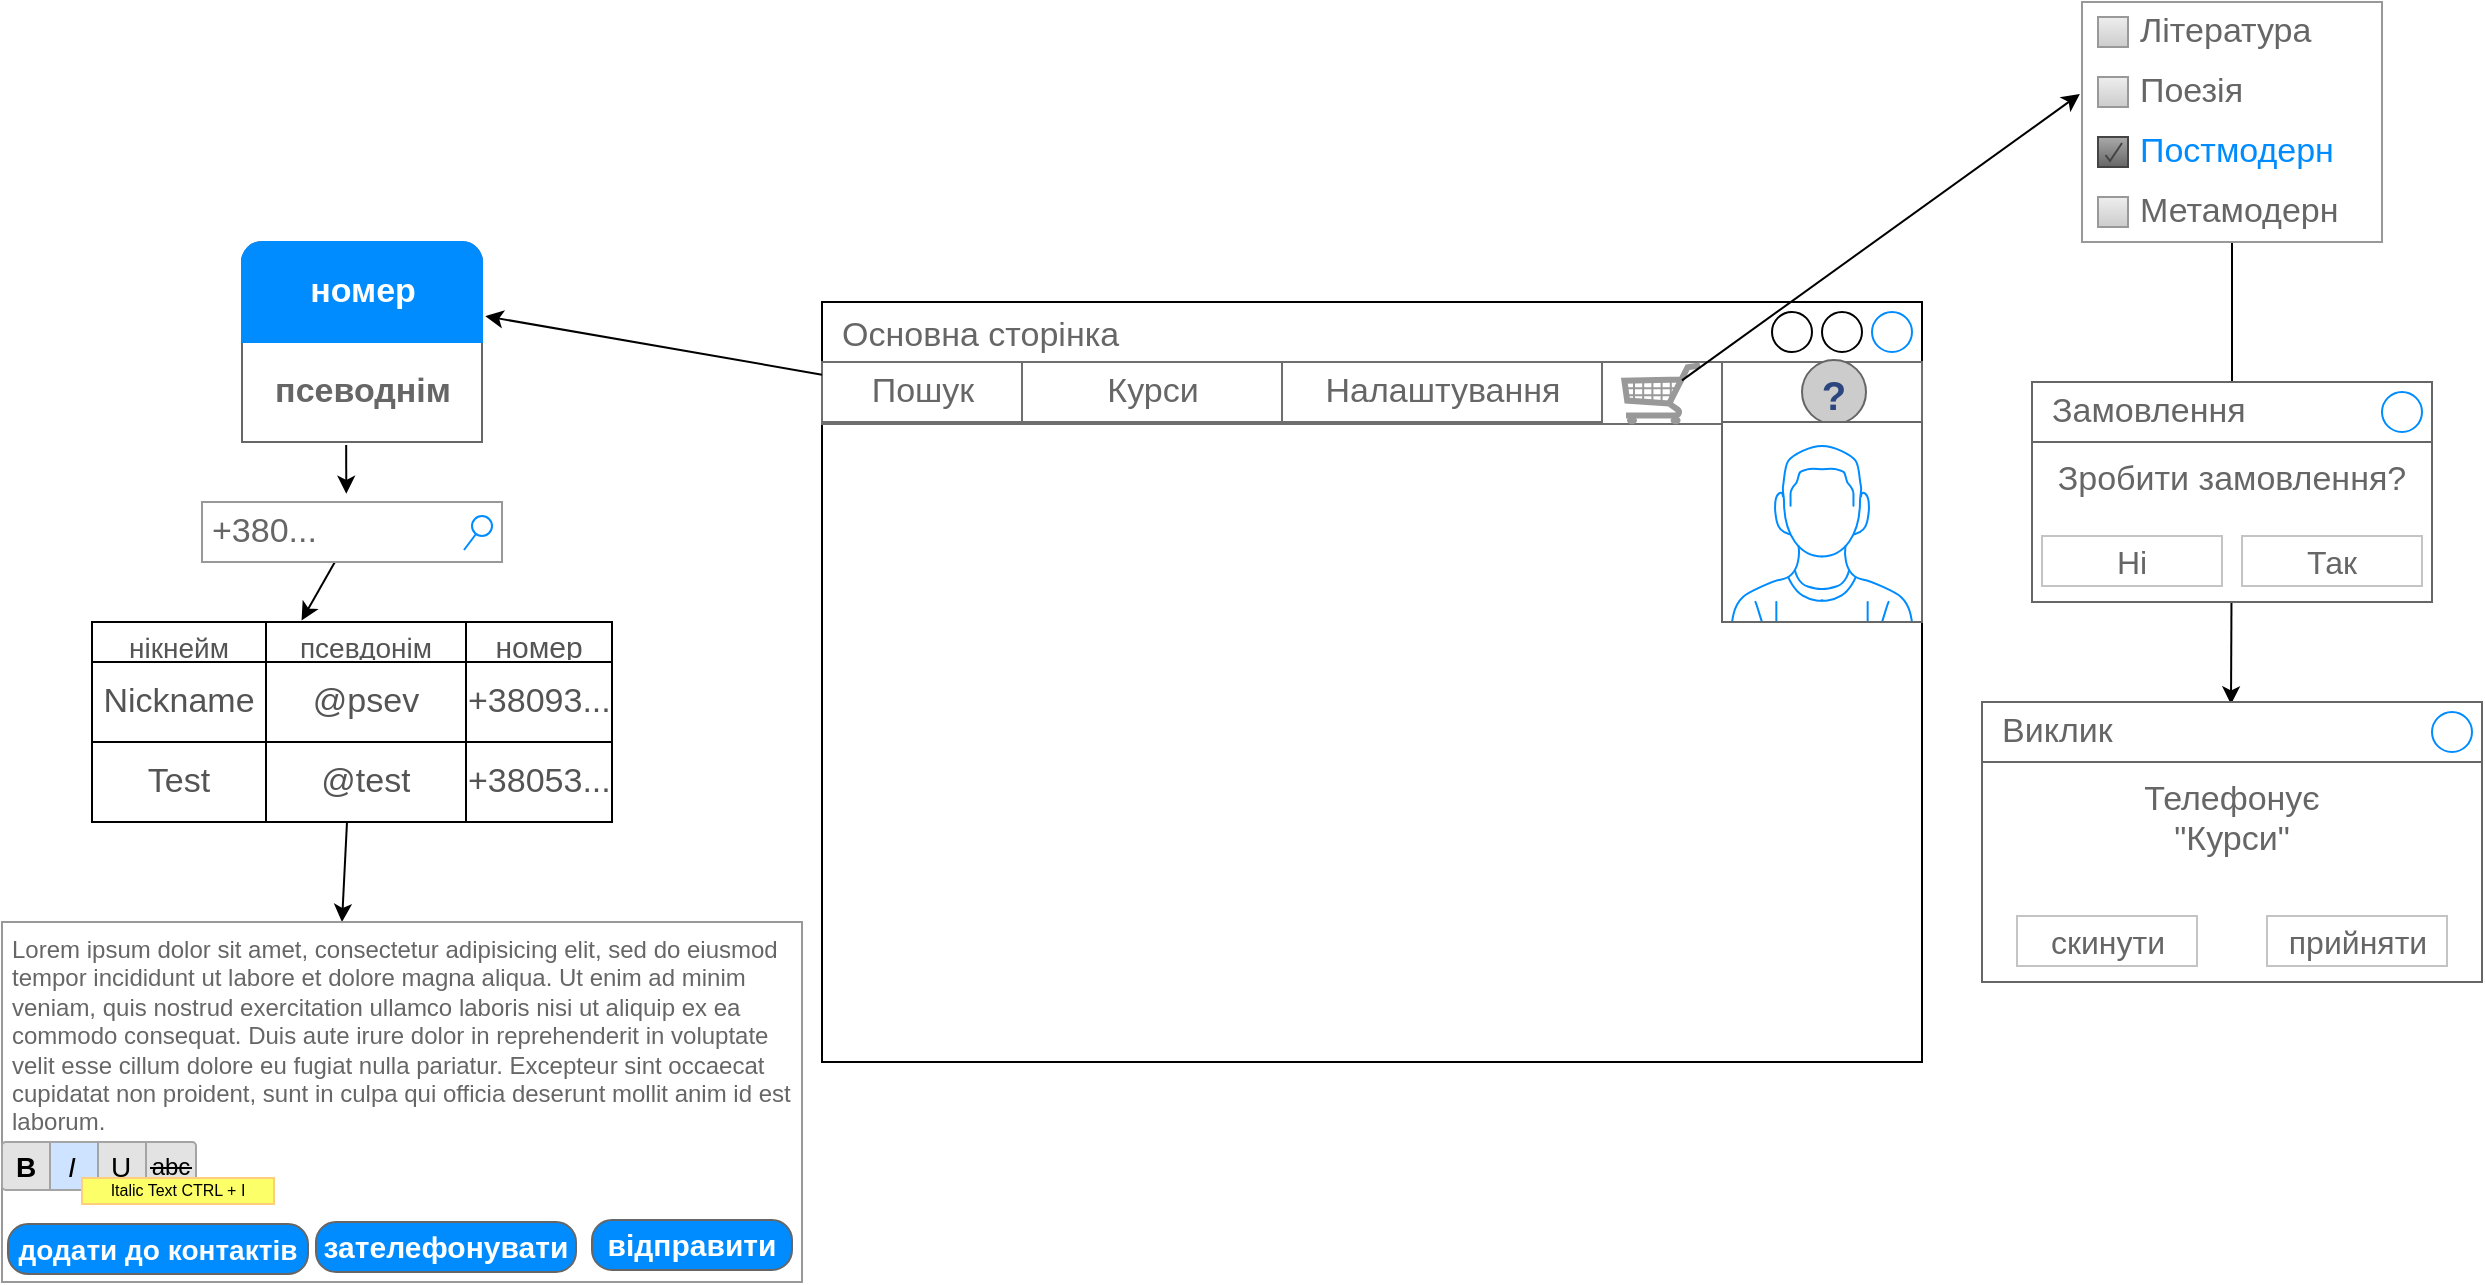 <mxfile version="20.3.7"><diagram id="UoZus2iTgnTg2b3oBapO" name="Page-1"><mxGraphModel dx="1381" dy="787" grid="1" gridSize="10" guides="1" tooltips="1" connect="1" arrows="1" fold="1" page="1" pageScale="1" pageWidth="827" pageHeight="1169" math="0" shadow="0"><root><mxCell id="0"/><mxCell id="1" parent="0"/><mxCell id="UMAp7SAGWiHzFc4RcFrU-56" value="Основна сторінка" style="strokeWidth=1;shadow=0;dashed=0;align=center;html=1;shape=mxgraph.mockup.containers.window;align=left;verticalAlign=top;spacingLeft=8;strokeColor2=#008cff;strokeColor3=#c4c4c4;fontColor=#666666;mainText=;fontSize=17;labelBackgroundColor=none;" vertex="1" parent="1"><mxGeometry x="890" y="260" width="550" height="380" as="geometry"/></mxCell><mxCell id="UMAp7SAGWiHzFc4RcFrU-57" value="" style="strokeWidth=1;shadow=0;dashed=0;align=center;html=1;shape=mxgraph.mockup.forms.rrect;rSize=0;strokeColor=#6E6E6E;" vertex="1" parent="1"><mxGeometry x="890" y="290" width="550" height="31" as="geometry"/></mxCell><mxCell id="UMAp7SAGWiHzFc4RcFrU-58" value="Пошук" style="strokeColor=inherit;fillColor=inherit;gradientColor=inherit;strokeWidth=1;shadow=0;dashed=0;align=center;html=1;shape=mxgraph.mockup.forms.rrect;rSize=0;fontSize=17;fontColor=#666666;" vertex="1" parent="UMAp7SAGWiHzFc4RcFrU-57"><mxGeometry width="100" height="30" as="geometry"/></mxCell><mxCell id="UMAp7SAGWiHzFc4RcFrU-59" value="Курси" style="strokeColor=inherit;fillColor=inherit;gradientColor=inherit;strokeWidth=1;shadow=0;dashed=0;align=center;html=1;shape=mxgraph.mockup.forms.rrect;rSize=0;fontSize=17;fontColor=#666666;" vertex="1" parent="UMAp7SAGWiHzFc4RcFrU-57"><mxGeometry x="100" width="130" height="30" as="geometry"/></mxCell><mxCell id="UMAp7SAGWiHzFc4RcFrU-60" value="Налаштування" style="strokeColor=inherit;fillColor=inherit;gradientColor=inherit;strokeWidth=1;shadow=0;dashed=0;align=center;html=1;shape=mxgraph.mockup.forms.rrect;rSize=0;fontSize=17;fontColor=#666666;" vertex="1" parent="UMAp7SAGWiHzFc4RcFrU-57"><mxGeometry x="230" width="160" height="30" as="geometry"/></mxCell><mxCell id="UMAp7SAGWiHzFc4RcFrU-61" value="" style="strokeColor=inherit;fillColor=inherit;gradientColor=inherit;strokeWidth=1;shadow=0;dashed=0;align=center;html=1;shape=mxgraph.mockup.forms.rrect;rSize=0;fontSize=17;fontColor=#666666;" vertex="1" parent="UMAp7SAGWiHzFc4RcFrU-57"><mxGeometry x="450" width="100" height="30" as="geometry"/></mxCell><mxCell id="UMAp7SAGWiHzFc4RcFrU-62" value="" style="verticalLabelPosition=bottom;shadow=0;dashed=0;align=center;html=1;verticalAlign=top;strokeWidth=1;shape=mxgraph.mockup.misc.help_icon;fontSize=15;fontColor=#666666;" vertex="1" parent="UMAp7SAGWiHzFc4RcFrU-57"><mxGeometry x="490" y="-1" width="32" height="32" as="geometry"/></mxCell><mxCell id="UMAp7SAGWiHzFc4RcFrU-63" value="" style="verticalLabelPosition=bottom;shadow=0;dashed=0;align=center;html=1;verticalAlign=top;strokeWidth=1;shape=mxgraph.mockup.misc.shoppingCart;strokeColor=#999999;fontSize=15;fontColor=#666666;" vertex="1" parent="UMAp7SAGWiHzFc4RcFrU-57"><mxGeometry x="400" y="1" width="40" height="30" as="geometry"/></mxCell><mxCell id="UMAp7SAGWiHzFc4RcFrU-64" value="" style="strokeWidth=1;shadow=0;dashed=0;align=center;html=1;shape=mxgraph.mockup.rrect;rSize=10;strokeColor=#666666;" vertex="1" parent="1"><mxGeometry x="600" y="230" width="120" height="100" as="geometry"/></mxCell><mxCell id="UMAp7SAGWiHzFc4RcFrU-65" value="псеводнім" style="strokeColor=inherit;fillColor=inherit;gradientColor=inherit;strokeWidth=1;shadow=0;dashed=0;align=center;html=1;shape=mxgraph.mockup.rrect;rSize=0;fontSize=17;fontColor=#666666;fontStyle=1;resizeWidth=1;" vertex="1" parent="UMAp7SAGWiHzFc4RcFrU-64"><mxGeometry width="120" height="50" relative="1" as="geometry"><mxPoint y="50" as="offset"/></mxGeometry></mxCell><mxCell id="UMAp7SAGWiHzFc4RcFrU-66" value="номер" style="strokeWidth=1;shadow=0;dashed=0;align=center;html=1;shape=mxgraph.mockup.topButton;rSize=10;fontSize=17;fontColor=#ffffff;fontStyle=1;fillColor=#008cff;strokeColor=#008cff;resizeWidth=1;" vertex="1" parent="UMAp7SAGWiHzFc4RcFrU-64"><mxGeometry width="120" height="50" relative="1" as="geometry"/></mxCell><mxCell id="UMAp7SAGWiHzFc4RcFrU-68" style="edgeStyle=none;rounded=0;orthogonalLoop=1;jettySize=auto;html=1;fontSize=17;fontColor=#545454;entryX=0.403;entryY=-0.038;entryDx=0;entryDy=0;entryPerimeter=0;" edge="1" parent="1" source="UMAp7SAGWiHzFc4RcFrU-69" target="UMAp7SAGWiHzFc4RcFrU-73"><mxGeometry relative="1" as="geometry"><mxPoint x="630" y="420" as="targetPoint"/></mxGeometry></mxCell><mxCell id="UMAp7SAGWiHzFc4RcFrU-69" value="+380..." style="strokeWidth=1;shadow=0;dashed=0;align=center;html=1;shape=mxgraph.mockup.forms.searchBox;strokeColor=#999999;mainText=;strokeColor2=#008cff;fontColor=#666666;fontSize=17;align=left;spacingLeft=3;" vertex="1" parent="1"><mxGeometry x="580" y="360" width="150" height="30" as="geometry"/></mxCell><mxCell id="UMAp7SAGWiHzFc4RcFrU-70" value="" style="verticalLabelPosition=bottom;shadow=0;dashed=0;align=center;html=1;verticalAlign=top;strokeWidth=1;shape=mxgraph.mockup.containers.userMale;strokeColor=#666666;strokeColor2=#008cff;" vertex="1" parent="1"><mxGeometry x="1340" y="320" width="100" height="100" as="geometry"/></mxCell><mxCell id="UMAp7SAGWiHzFc4RcFrU-71" style="edgeStyle=none;rounded=0;orthogonalLoop=1;jettySize=auto;html=1;fontSize=14;fontColor=#545454;entryX=0.425;entryY=0;entryDx=0;entryDy=0;entryPerimeter=0;" edge="1" parent="1" source="UMAp7SAGWiHzFc4RcFrU-72" target="UMAp7SAGWiHzFc4RcFrU-85"><mxGeometry relative="1" as="geometry"><mxPoint x="680" y="570" as="targetPoint"/></mxGeometry></mxCell><mxCell id="UMAp7SAGWiHzFc4RcFrU-72" value="" style="shape=table;html=1;whiteSpace=wrap;startSize=0;container=1;collapsible=0;childLayout=tableLayout;strokeColor=#000000;fontSize=14;fontColor=#545454;fillColor=default;" vertex="1" parent="1"><mxGeometry x="525" y="420" width="260" height="100" as="geometry"/></mxCell><mxCell id="UMAp7SAGWiHzFc4RcFrU-73" value="" style="shape=tableRow;horizontal=0;startSize=0;swimlaneHead=0;swimlaneBody=0;top=0;left=0;bottom=0;right=0;collapsible=0;dropTarget=0;fillColor=none;points=[[0,0.5],[1,0.5]];portConstraint=eastwest;strokeColor=#FF99CC;fontSize=17;fontColor=#545454;" vertex="1" parent="UMAp7SAGWiHzFc4RcFrU-72"><mxGeometry width="260" height="20" as="geometry"/></mxCell><mxCell id="UMAp7SAGWiHzFc4RcFrU-74" value="&lt;font style=&quot;font-size: 14px;&quot;&gt;нікнейм&lt;/font&gt;" style="shape=partialRectangle;html=1;whiteSpace=wrap;connectable=0;fillColor=none;top=0;left=0;bottom=0;right=0;overflow=hidden;strokeColor=#FF99CC;fontSize=17;fontColor=#545454;" vertex="1" parent="UMAp7SAGWiHzFc4RcFrU-73"><mxGeometry width="87" height="20" as="geometry"><mxRectangle width="87" height="20" as="alternateBounds"/></mxGeometry></mxCell><mxCell id="UMAp7SAGWiHzFc4RcFrU-75" value="&lt;font style=&quot;font-size: 14px;&quot;&gt;псевдонім&lt;/font&gt;" style="shape=partialRectangle;html=1;whiteSpace=wrap;connectable=0;fillColor=none;top=0;left=0;bottom=0;right=0;overflow=hidden;strokeColor=#FF99CC;fontSize=17;fontColor=#545454;" vertex="1" parent="UMAp7SAGWiHzFc4RcFrU-73"><mxGeometry x="87" width="100" height="20" as="geometry"><mxRectangle width="100" height="20" as="alternateBounds"/></mxGeometry></mxCell><mxCell id="UMAp7SAGWiHzFc4RcFrU-76" value="&lt;font style=&quot;font-size: 15px;&quot;&gt;номер&lt;/font&gt;" style="shape=partialRectangle;html=1;whiteSpace=wrap;connectable=0;fillColor=none;top=0;left=0;bottom=0;right=0;overflow=hidden;strokeColor=#FF99CC;fontSize=17;fontColor=#545454;" vertex="1" parent="UMAp7SAGWiHzFc4RcFrU-73"><mxGeometry x="187" width="73" height="20" as="geometry"><mxRectangle width="73" height="20" as="alternateBounds"/></mxGeometry></mxCell><mxCell id="UMAp7SAGWiHzFc4RcFrU-77" value="" style="shape=tableRow;horizontal=0;startSize=0;swimlaneHead=0;swimlaneBody=0;top=0;left=0;bottom=0;right=0;collapsible=0;dropTarget=0;fillColor=none;points=[[0,0.5],[1,0.5]];portConstraint=eastwest;strokeColor=none;fontSize=17;fontColor=#545454;" vertex="1" parent="UMAp7SAGWiHzFc4RcFrU-72"><mxGeometry y="20" width="260" height="40" as="geometry"/></mxCell><mxCell id="UMAp7SAGWiHzFc4RcFrU-78" value="Nickname" style="shape=partialRectangle;html=1;whiteSpace=wrap;connectable=0;fillColor=none;top=0;left=0;bottom=0;right=0;overflow=hidden;strokeColor=none;fontSize=17;fontColor=#545454;perimeterSpacing=15;opacity=0;" vertex="1" parent="UMAp7SAGWiHzFc4RcFrU-77"><mxGeometry width="87" height="40" as="geometry"><mxRectangle width="87" height="40" as="alternateBounds"/></mxGeometry></mxCell><mxCell id="UMAp7SAGWiHzFc4RcFrU-79" value="@psev" style="shape=partialRectangle;html=1;whiteSpace=wrap;connectable=0;fillColor=none;top=0;left=0;bottom=0;right=0;overflow=hidden;strokeColor=#FF99CC;fontSize=17;fontColor=#545454;" vertex="1" parent="UMAp7SAGWiHzFc4RcFrU-77"><mxGeometry x="87" width="100" height="40" as="geometry"><mxRectangle width="100" height="40" as="alternateBounds"/></mxGeometry></mxCell><mxCell id="UMAp7SAGWiHzFc4RcFrU-80" value="+38093..." style="shape=partialRectangle;html=1;whiteSpace=wrap;connectable=0;fillColor=none;top=0;left=0;bottom=0;right=0;overflow=hidden;strokeColor=#FF99CC;fontSize=17;fontColor=#545454;" vertex="1" parent="UMAp7SAGWiHzFc4RcFrU-77"><mxGeometry x="187" width="73" height="40" as="geometry"><mxRectangle width="73" height="40" as="alternateBounds"/></mxGeometry></mxCell><mxCell id="UMAp7SAGWiHzFc4RcFrU-81" value="" style="shape=tableRow;horizontal=0;startSize=0;swimlaneHead=0;swimlaneBody=0;top=0;left=0;bottom=0;right=0;collapsible=0;dropTarget=0;fillColor=none;points=[[0,0.5],[1,0.5]];portConstraint=eastwest;strokeColor=#FF99CC;fontSize=17;fontColor=#545454;" vertex="1" parent="UMAp7SAGWiHzFc4RcFrU-72"><mxGeometry y="60" width="260" height="40" as="geometry"/></mxCell><mxCell id="UMAp7SAGWiHzFc4RcFrU-82" value="Test" style="shape=partialRectangle;html=1;whiteSpace=wrap;connectable=0;fillColor=none;top=0;left=0;bottom=0;right=0;overflow=hidden;strokeColor=#FF99CC;fontSize=17;fontColor=#545454;" vertex="1" parent="UMAp7SAGWiHzFc4RcFrU-81"><mxGeometry width="87" height="40" as="geometry"><mxRectangle width="87" height="40" as="alternateBounds"/></mxGeometry></mxCell><mxCell id="UMAp7SAGWiHzFc4RcFrU-83" value="@test" style="shape=partialRectangle;html=1;whiteSpace=wrap;connectable=0;fillColor=none;top=0;left=0;bottom=0;right=0;overflow=hidden;strokeColor=#FF99CC;fontSize=17;fontColor=#545454;" vertex="1" parent="UMAp7SAGWiHzFc4RcFrU-81"><mxGeometry x="87" width="100" height="40" as="geometry"><mxRectangle width="100" height="40" as="alternateBounds"/></mxGeometry></mxCell><mxCell id="UMAp7SAGWiHzFc4RcFrU-84" value="+38053..." style="shape=partialRectangle;html=1;whiteSpace=wrap;connectable=0;fillColor=none;top=0;left=0;bottom=0;right=0;overflow=hidden;pointerEvents=1;strokeColor=#FF99CC;fontSize=17;fontColor=#545454;" vertex="1" parent="UMAp7SAGWiHzFc4RcFrU-81"><mxGeometry x="187" width="73" height="40" as="geometry"><mxRectangle width="73" height="40" as="alternateBounds"/></mxGeometry></mxCell><mxCell id="UMAp7SAGWiHzFc4RcFrU-85" value="Lorem ipsum dolor sit amet, consectetur adipisicing elit, sed do eiusmod tempor incididunt ut labore et dolore magna aliqua. Ut enim ad minim veniam, quis nostrud exercitation ullamco laboris nisi ut aliquip ex ea commodo consequat. Duis aute irure dolor in reprehenderit in voluptate velit esse cillum dolore eu fugiat nulla pariatur. Excepteur sint occaecat cupidatat non proident, sunt in culpa qui officia deserunt mollit anim id est laborum." style="strokeWidth=1;shadow=0;dashed=0;align=center;html=1;shape=mxgraph.mockup.forms.rrect;fillColor=#ffffff;rSize=0;fontColor=#666666;align=left;spacingLeft=3;strokeColor=#999999;verticalAlign=top;whiteSpace=wrap;" vertex="1" parent="1"><mxGeometry x="480" y="570" width="400" height="180" as="geometry"/></mxCell><mxCell id="UMAp7SAGWiHzFc4RcFrU-86" value="&lt;font style=&quot;font-size: 15px;&quot;&gt;відправити&lt;/font&gt;" style="strokeWidth=1;shadow=0;dashed=0;align=center;html=1;shape=mxgraph.mockup.buttons.button;strokeColor=#666666;fontColor=#ffffff;mainText=;buttonStyle=round;fontSize=17;fontStyle=1;fillColor=#008cff;whiteSpace=wrap;" vertex="1" parent="1"><mxGeometry x="775" y="719" width="100" height="25" as="geometry"/></mxCell><mxCell id="UMAp7SAGWiHzFc4RcFrU-87" value="&lt;font style=&quot;font-size: 14px;&quot;&gt;додати до контактів&lt;/font&gt;" style="strokeWidth=1;shadow=0;dashed=0;align=center;html=1;shape=mxgraph.mockup.buttons.button;strokeColor=#666666;fontColor=#ffffff;mainText=;buttonStyle=round;fontSize=17;fontStyle=1;fillColor=#008cff;whiteSpace=wrap;" vertex="1" parent="1"><mxGeometry x="483" y="721" width="150" height="25" as="geometry"/></mxCell><mxCell id="UMAp7SAGWiHzFc4RcFrU-88" value="&lt;font style=&quot;font-size: 15px;&quot;&gt;зателефонувати&lt;/font&gt;" style="strokeWidth=1;shadow=0;dashed=0;align=center;html=1;shape=mxgraph.mockup.buttons.button;strokeColor=#666666;fontColor=#ffffff;mainText=;buttonStyle=round;fontSize=17;fontStyle=1;fillColor=#008cff;whiteSpace=wrap;" vertex="1" parent="1"><mxGeometry x="637" y="720" width="130" height="25" as="geometry"/></mxCell><mxCell id="UMAp7SAGWiHzFc4RcFrU-89" style="rounded=0;orthogonalLoop=1;jettySize=auto;html=1;entryX=1.014;entryY=0.742;entryDx=0;entryDy=0;entryPerimeter=0;fontSize=15;fontColor=#666666;" edge="1" parent="1" source="UMAp7SAGWiHzFc4RcFrU-58" target="UMAp7SAGWiHzFc4RcFrU-66"><mxGeometry relative="1" as="geometry"/></mxCell><mxCell id="UMAp7SAGWiHzFc4RcFrU-90" style="edgeStyle=none;rounded=0;orthogonalLoop=1;jettySize=auto;html=1;fontSize=15;fontColor=#666666;entryX=-0.007;entryY=0.383;entryDx=0;entryDy=0;entryPerimeter=0;" edge="1" parent="1" target="UMAp7SAGWiHzFc4RcFrU-92"><mxGeometry relative="1" as="geometry"><mxPoint x="1520" y="270" as="targetPoint"/><mxPoint x="1320" y="299.167" as="sourcePoint"/></mxGeometry></mxCell><mxCell id="UMAp7SAGWiHzFc4RcFrU-91" style="edgeStyle=none;rounded=0;orthogonalLoop=1;jettySize=auto;html=1;fontSize=15;fontColor=#666666;" edge="1" parent="1" source="UMAp7SAGWiHzFc4RcFrU-92"><mxGeometry relative="1" as="geometry"><mxPoint x="1595" y="400" as="targetPoint"/></mxGeometry></mxCell><mxCell id="UMAp7SAGWiHzFc4RcFrU-92" value="" style="strokeWidth=1;shadow=0;dashed=0;align=center;html=1;shape=mxgraph.mockup.forms.rrect;rSize=0;strokeColor=#999999;fillColor=#ffffff;recursiveResize=0;fontSize=15;fontColor=#666666;" vertex="1" parent="1"><mxGeometry x="1520" y="110" width="150" height="120" as="geometry"/></mxCell><mxCell id="UMAp7SAGWiHzFc4RcFrU-93" value="Література" style="strokeWidth=1;shadow=0;dashed=0;align=center;html=1;shape=mxgraph.mockup.forms.rrect;rSize=0;fillColor=#eeeeee;strokeColor=#999999;gradientColor=#cccccc;align=left;spacingLeft=4;fontSize=17;fontColor=#666666;labelPosition=right;" vertex="1" parent="UMAp7SAGWiHzFc4RcFrU-92"><mxGeometry x="8" y="7.5" width="15" height="15" as="geometry"/></mxCell><mxCell id="UMAp7SAGWiHzFc4RcFrU-94" value="Поезія" style="strokeWidth=1;shadow=0;dashed=0;align=center;html=1;shape=mxgraph.mockup.forms.rrect;rSize=0;fillColor=#eeeeee;strokeColor=#999999;gradientColor=#cccccc;align=left;spacingLeft=4;fontSize=17;fontColor=#666666;labelPosition=right;" vertex="1" parent="UMAp7SAGWiHzFc4RcFrU-92"><mxGeometry x="8" y="37.5" width="15" height="15" as="geometry"/></mxCell><mxCell id="UMAp7SAGWiHzFc4RcFrU-95" value="Постмодерн" style="strokeWidth=1;shadow=0;dashed=0;align=center;html=1;shape=mxgraph.mockup.forms.checkbox;rSize=0;resizable=0;fillColor=#aaaaaa;strokeColor=#444444;gradientColor=#666666;align=left;spacingLeft=4;fontSize=17;fontColor=#008cff;labelPosition=right;" vertex="1" parent="UMAp7SAGWiHzFc4RcFrU-92"><mxGeometry x="8" y="67.5" width="15" height="15" as="geometry"/></mxCell><mxCell id="UMAp7SAGWiHzFc4RcFrU-96" value="Метамодерн" style="strokeWidth=1;shadow=0;dashed=0;align=center;html=1;shape=mxgraph.mockup.forms.rrect;rSize=0;fillColor=#eeeeee;strokeColor=#999999;gradientColor=#cccccc;align=left;spacingLeft=4;fontSize=17;fontColor=#666666;labelPosition=right;" vertex="1" parent="UMAp7SAGWiHzFc4RcFrU-92"><mxGeometry x="8" y="97.5" width="15" height="15" as="geometry"/></mxCell><mxCell id="UMAp7SAGWiHzFc4RcFrU-97" style="edgeStyle=none;rounded=0;orthogonalLoop=1;jettySize=auto;html=1;fontSize=15;fontColor=#666666;entryX=0.498;entryY=0.039;entryDx=0;entryDy=0;entryPerimeter=0;" edge="1" parent="1" source="UMAp7SAGWiHzFc4RcFrU-98" target="UMAp7SAGWiHzFc4RcFrU-104"><mxGeometry relative="1" as="geometry"><mxPoint x="1600" y="550" as="targetPoint"/></mxGeometry></mxCell><mxCell id="UMAp7SAGWiHzFc4RcFrU-98" value="Зробити замовлення?" style="strokeWidth=1;shadow=0;dashed=0;align=center;html=1;shape=mxgraph.mockup.containers.rrect;rSize=0;strokeColor=#666666;fontColor=#666666;fontSize=17;verticalAlign=top;whiteSpace=wrap;fillColor=#ffffff;spacingTop=32;" vertex="1" parent="1"><mxGeometry x="1495" y="300" width="200" height="110" as="geometry"/></mxCell><mxCell id="UMAp7SAGWiHzFc4RcFrU-99" value="Замовлення" style="strokeWidth=1;shadow=0;dashed=0;align=center;html=1;shape=mxgraph.mockup.containers.rrect;rSize=0;fontSize=17;fontColor=#666666;strokeColor=#666666;align=left;spacingLeft=8;fillColor=none;resizeWidth=1;" vertex="1" parent="UMAp7SAGWiHzFc4RcFrU-98"><mxGeometry width="200" height="30" relative="1" as="geometry"/></mxCell><mxCell id="UMAp7SAGWiHzFc4RcFrU-100" value="" style="shape=ellipse;strokeColor=#008cff;resizable=0;fillColor=none;html=1;fontSize=15;fontColor=#666666;" vertex="1" parent="UMAp7SAGWiHzFc4RcFrU-99"><mxGeometry x="1" y="0.5" width="20" height="20" relative="1" as="geometry"><mxPoint x="-25" y="-10" as="offset"/></mxGeometry></mxCell><mxCell id="UMAp7SAGWiHzFc4RcFrU-101" value="Ні" style="strokeWidth=1;shadow=0;dashed=0;align=center;html=1;shape=mxgraph.mockup.containers.rrect;rSize=0;fontSize=16;fontColor=#666666;strokeColor=#c4c4c4;whiteSpace=wrap;fillColor=none;" vertex="1" parent="UMAp7SAGWiHzFc4RcFrU-98"><mxGeometry x="0.25" y="1" width="90" height="25" relative="1" as="geometry"><mxPoint x="-45" y="-33" as="offset"/></mxGeometry></mxCell><mxCell id="UMAp7SAGWiHzFc4RcFrU-102" value="Так" style="strokeWidth=1;shadow=0;dashed=0;align=center;html=1;shape=mxgraph.mockup.containers.rrect;rSize=0;fontSize=16;fontColor=#666666;strokeColor=#c4c4c4;whiteSpace=wrap;fillColor=none;" vertex="1" parent="UMAp7SAGWiHzFc4RcFrU-98"><mxGeometry x="0.75" y="1" width="90" height="25" relative="1" as="geometry"><mxPoint x="-45" y="-33" as="offset"/></mxGeometry></mxCell><mxCell id="UMAp7SAGWiHzFc4RcFrU-103" value="Телефонує &lt;br&gt;&quot;Курси&quot;" style="strokeWidth=1;shadow=0;dashed=0;align=center;html=1;shape=mxgraph.mockup.containers.rrect;rSize=0;strokeColor=#666666;fontColor=#666666;fontSize=17;verticalAlign=top;whiteSpace=wrap;fillColor=#ffffff;spacingTop=32;labelBackgroundColor=none;" vertex="1" parent="1"><mxGeometry x="1470" y="460" width="250" height="140" as="geometry"/></mxCell><mxCell id="UMAp7SAGWiHzFc4RcFrU-104" value="Виклик" style="strokeWidth=1;shadow=0;dashed=0;align=center;html=1;shape=mxgraph.mockup.containers.rrect;rSize=0;fontSize=17;fontColor=#666666;strokeColor=#666666;align=left;spacingLeft=8;fillColor=none;resizeWidth=1;labelBackgroundColor=none;" vertex="1" parent="UMAp7SAGWiHzFc4RcFrU-103"><mxGeometry width="250" height="30" relative="1" as="geometry"/></mxCell><mxCell id="UMAp7SAGWiHzFc4RcFrU-105" value="" style="shape=ellipse;strokeColor=#008cff;resizable=0;fillColor=none;html=1;labelBackgroundColor=#6666FF;fontSize=15;fontColor=#666666;" vertex="1" parent="UMAp7SAGWiHzFc4RcFrU-104"><mxGeometry x="1" y="0.5" width="20" height="20" relative="1" as="geometry"><mxPoint x="-25" y="-10" as="offset"/></mxGeometry></mxCell><mxCell id="UMAp7SAGWiHzFc4RcFrU-106" value="скинути" style="strokeWidth=1;shadow=0;dashed=0;align=center;html=1;shape=mxgraph.mockup.containers.rrect;rSize=0;fontSize=16;fontColor=#666666;strokeColor=#c4c4c4;whiteSpace=wrap;fillColor=none;labelBackgroundColor=none;" vertex="1" parent="UMAp7SAGWiHzFc4RcFrU-103"><mxGeometry x="0.25" y="1" width="90" height="25" relative="1" as="geometry"><mxPoint x="-45" y="-33" as="offset"/></mxGeometry></mxCell><mxCell id="UMAp7SAGWiHzFc4RcFrU-107" value="прийняти" style="strokeWidth=1;shadow=0;dashed=0;align=center;html=1;shape=mxgraph.mockup.containers.rrect;rSize=0;fontSize=16;fontColor=#666666;strokeColor=#c4c4c4;whiteSpace=wrap;fillColor=none;labelBackgroundColor=none;" vertex="1" parent="UMAp7SAGWiHzFc4RcFrU-103"><mxGeometry x="0.75" y="1" width="90" height="25" relative="1" as="geometry"><mxPoint x="-45" y="-33" as="offset"/></mxGeometry></mxCell><mxCell id="UMAp7SAGWiHzFc4RcFrU-108" value="" style="verticalLabelPosition=bottom;shadow=0;dashed=0;align=center;html=1;verticalAlign=top;strokeWidth=1;shape=mxgraph.mockup.menus_and_buttons.font_style_selector_1;labelBackgroundColor=none;fontSize=15;fontColor=#666666;" vertex="1" parent="1"><mxGeometry x="480" y="680" width="136" height="31" as="geometry"/></mxCell><mxCell id="UMAp7SAGWiHzFc4RcFrU-67" style="edgeStyle=none;rounded=0;orthogonalLoop=1;jettySize=auto;html=1;entryX=0.481;entryY=-0.137;entryDx=0;entryDy=0;entryPerimeter=0;exitX=0.434;exitY=1.03;exitDx=0;exitDy=0;exitPerimeter=0;" edge="1" parent="1" source="UMAp7SAGWiHzFc4RcFrU-65" target="UMAp7SAGWiHzFc4RcFrU-69"><mxGeometry relative="1" as="geometry"/></mxCell></root></mxGraphModel></diagram></mxfile>